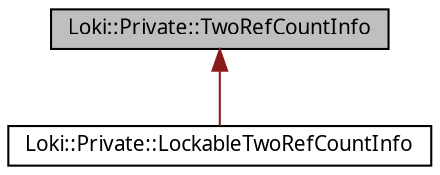 digraph G
{
  bgcolor="transparent";
  edge [fontname="FreeSans.ttf",fontsize=10,labelfontname="FreeSans.ttf",labelfontsize=10];
  node [fontname="FreeSans.ttf",fontsize=10,shape=record];
  Node1 [label="Loki::Private::TwoRefCountInfo",height=0.2,width=0.4,color="black", fillcolor="grey75", style="filled" fontcolor="black"];
  Node1 -> Node2 [dir=back,color="firebrick4",fontsize=10,style="solid",fontname="FreeSans.ttf"];
  Node2 [label="Loki::Private::LockableTwoRefCountInfo",height=0.2,width=0.4,color="black",URL="$a00685.html"];
}
